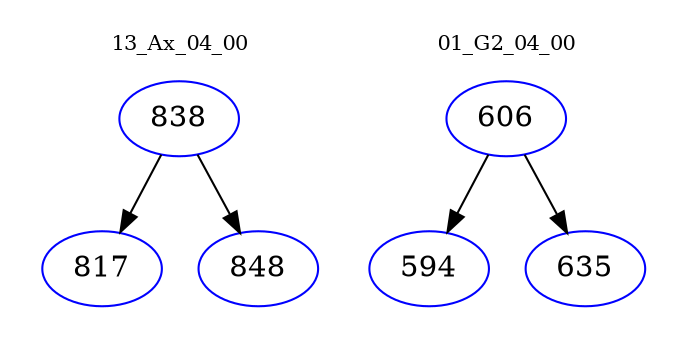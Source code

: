 digraph{
subgraph cluster_0 {
color = white
label = "13_Ax_04_00";
fontsize=10;
T0_838 [label="838", color="blue"]
T0_838 -> T0_817 [color="black"]
T0_817 [label="817", color="blue"]
T0_838 -> T0_848 [color="black"]
T0_848 [label="848", color="blue"]
}
subgraph cluster_1 {
color = white
label = "01_G2_04_00";
fontsize=10;
T1_606 [label="606", color="blue"]
T1_606 -> T1_594 [color="black"]
T1_594 [label="594", color="blue"]
T1_606 -> T1_635 [color="black"]
T1_635 [label="635", color="blue"]
}
}
